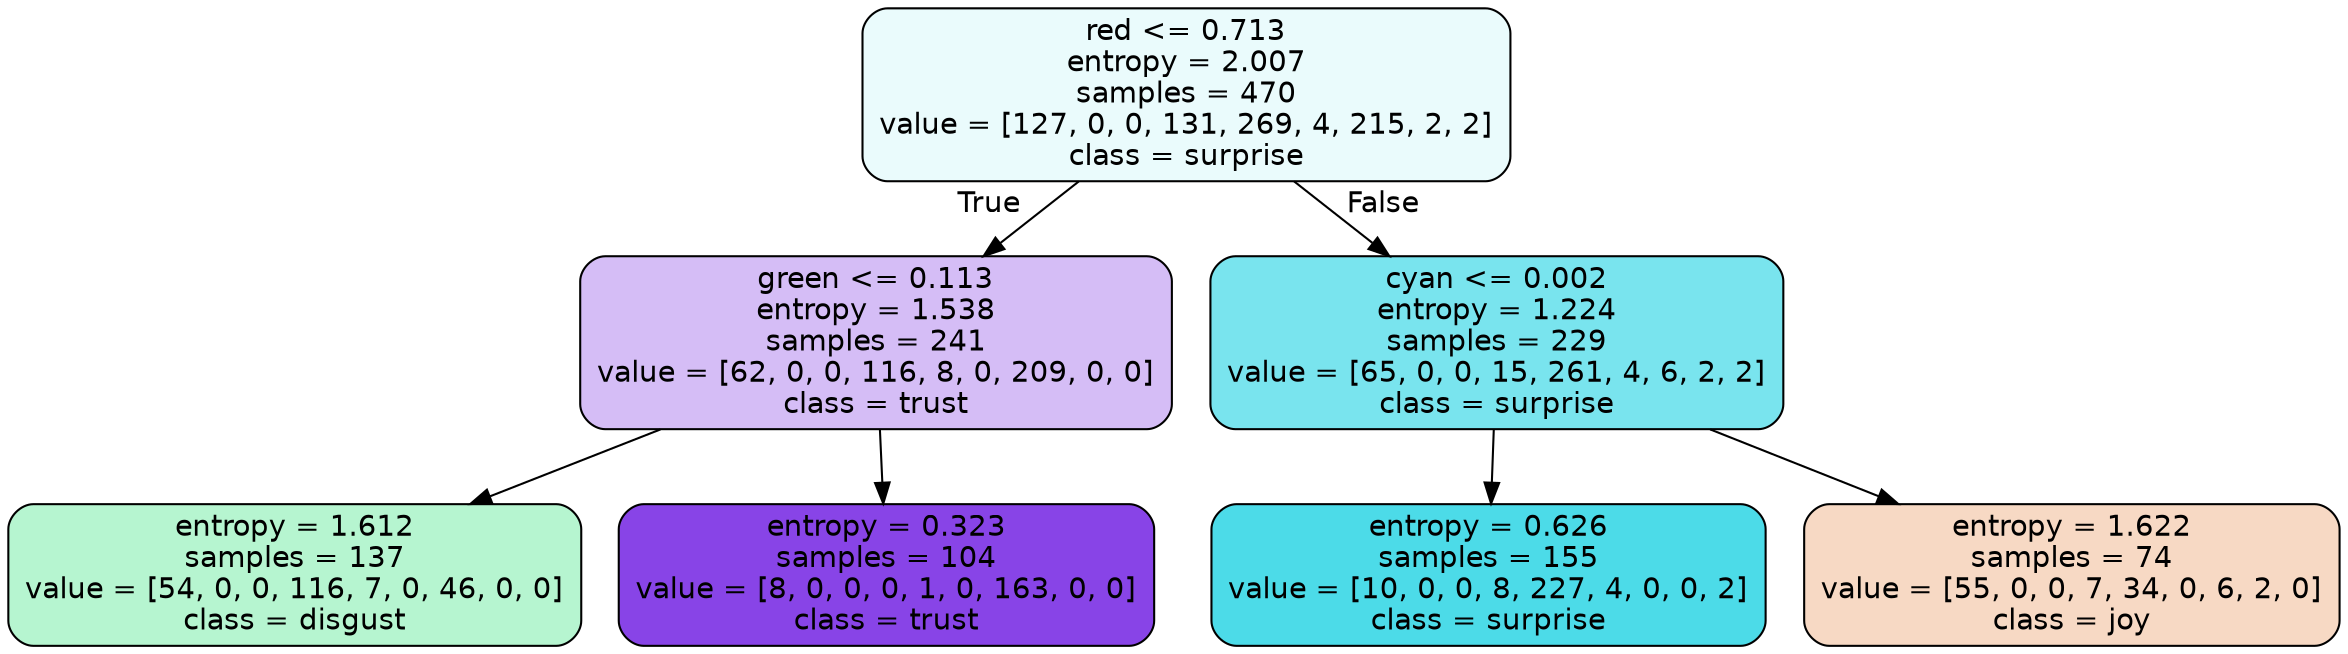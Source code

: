 digraph Tree {
node [shape=box, style="filled, rounded", color="black", fontname=helvetica] ;
edge [fontname=helvetica] ;
0 [label="red <= 0.713\nentropy = 2.007\nsamples = 470\nvalue = [127, 0, 0, 131, 269, 4, 215, 2, 2]\nclass = surprise", fillcolor="#39d7e51a"] ;
1 [label="green <= 0.113\nentropy = 1.538\nsamples = 241\nvalue = [62, 0, 0, 116, 8, 0, 209, 0, 0]\nclass = trust", fillcolor="#8139e555"] ;
0 -> 1 [labeldistance=2.5, labelangle=45, headlabel="True"] ;
2 [label="entropy = 1.612\nsamples = 137\nvalue = [54, 0, 0, 116, 7, 0, 46, 0, 0]\nclass = disgust", fillcolor="#39e5815e"] ;
1 -> 2 ;
3 [label="entropy = 0.323\nsamples = 104\nvalue = [8, 0, 0, 0, 1, 0, 163, 0, 0]\nclass = trust", fillcolor="#8139e5f1"] ;
1 -> 3 ;
4 [label="cyan <= 0.002\nentropy = 1.224\nsamples = 229\nvalue = [65, 0, 0, 15, 261, 4, 6, 2, 2]\nclass = surprise", fillcolor="#39d7e5ac"] ;
0 -> 4 [labeldistance=2.5, labelangle=-45, headlabel="False"] ;
5 [label="entropy = 0.626\nsamples = 155\nvalue = [10, 0, 0, 8, 227, 4, 0, 0, 2]\nclass = surprise", fillcolor="#39d7e5e6"] ;
4 -> 5 ;
6 [label="entropy = 1.622\nsamples = 74\nvalue = [55, 0, 0, 7, 34, 0, 6, 2, 0]\nclass = joy", fillcolor="#e581394c"] ;
4 -> 6 ;
}